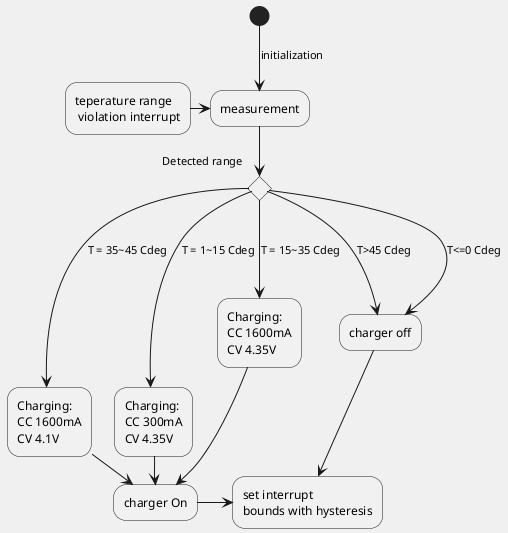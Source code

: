 @startuml
skinparam BackgroundColor F0F0F0
(*) --> [initialization] "measurement" as meas
"teperature range\n violation interrupt" -> meas
If "Detected range" then
    ---> [T<=0 Cdeg] "charger off" as coff
    --> "set interrupt\nbounds with hysteresis" as sh
    else
    --> [T>45 Cdeg] coff
    else    
    ---> [T = 1~15 Cdeg] "Charging: \nCC 300mA\nCV 4.35V"
    -> "charger On" as con
    else    
    ---> [T = 15~35 Cdeg] "Charging: \nCC 1600mA\nCV 4.35V"
    --> con
    else    
    ---> [T = 35~45 Cdeg] "Charging: \nCC 1600mA\nCV 4.1V"
    -> con
Endif
con -> sh
@enduml

